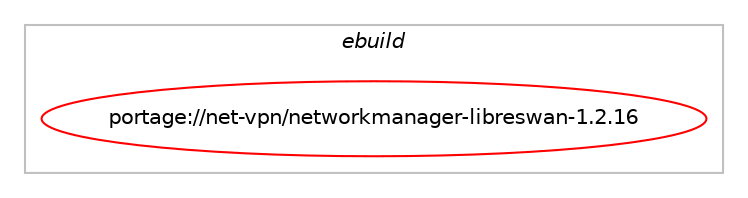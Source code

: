 digraph prolog {

# *************
# Graph options
# *************

newrank=true;
concentrate=true;
compound=true;
graph [rankdir=LR,fontname=Helvetica,fontsize=10,ranksep=1.5];#, ranksep=2.5, nodesep=0.2];
edge  [arrowhead=vee];
node  [fontname=Helvetica,fontsize=10];

# **********
# The ebuild
# **********

subgraph cluster_leftcol {
color=gray;
label=<<i>ebuild</i>>;
id [label="portage://net-vpn/networkmanager-libreswan-1.2.16", color=red, width=4, href="../net-vpn/networkmanager-libreswan-1.2.16.svg"];
}

# ****************
# The dependencies
# ****************

subgraph cluster_midcol {
color=gray;
label=<<i>dependencies</i>>;
subgraph cluster_compile {
fillcolor="#eeeeee";
style=filled;
label=<<i>compile</i>>;
# *** BEGIN UNKNOWN DEPENDENCY TYPE (TODO) ***
# id -> equal(use_conditional_group(positive,gtk,portage://net-vpn/networkmanager-libreswan-1.2.16,[package_dependency(portage://net-vpn/networkmanager-libreswan-1.2.16,install,no,app-crypt,libsecret,none,[,,],[],[]),package_dependency(portage://net-vpn/networkmanager-libreswan-1.2.16,install,no,x11-libs,gtk+,greaterequal,[3.4,,,3.4],[slot(3)],[]),package_dependency(portage://net-vpn/networkmanager-libreswan-1.2.16,install,no,gui-libs,gtk,greaterequal,[4.0,,,4.0],[slot(4)],[]),package_dependency(portage://net-vpn/networkmanager-libreswan-1.2.16,install,no,gnome-extra,nm-applet,greaterequal,[1.2.0,,,1.2.0],[],[])]))
# *** END UNKNOWN DEPENDENCY TYPE (TODO) ***

# *** BEGIN UNKNOWN DEPENDENCY TYPE (TODO) ***
# id -> equal(package_dependency(portage://net-vpn/networkmanager-libreswan-1.2.16,install,no,dev-libs,glib,greaterequal,[2.36,,,2.36],[slot(2)],[]))
# *** END UNKNOWN DEPENDENCY TYPE (TODO) ***

# *** BEGIN UNKNOWN DEPENDENCY TYPE (TODO) ***
# id -> equal(package_dependency(portage://net-vpn/networkmanager-libreswan-1.2.16,install,no,dev-libs,libnl,greaterequal,[3.2.8,,,3.2.8],[slot(3)],[]))
# *** END UNKNOWN DEPENDENCY TYPE (TODO) ***

# *** BEGIN UNKNOWN DEPENDENCY TYPE (TODO) ***
# id -> equal(package_dependency(portage://net-vpn/networkmanager-libreswan-1.2.16,install,no,net-misc,networkmanager,greaterequal,[1.2.0,,,1.2.0],any_same_slot,[]))
# *** END UNKNOWN DEPENDENCY TYPE (TODO) ***

# *** BEGIN UNKNOWN DEPENDENCY TYPE (TODO) ***
# id -> equal(package_dependency(portage://net-vpn/networkmanager-libreswan-1.2.16,install,no,net-vpn,libreswan,none,[,,],[],[]))
# *** END UNKNOWN DEPENDENCY TYPE (TODO) ***

}
subgraph cluster_compileandrun {
fillcolor="#eeeeee";
style=filled;
label=<<i>compile and run</i>>;
}
subgraph cluster_run {
fillcolor="#eeeeee";
style=filled;
label=<<i>run</i>>;
# *** BEGIN UNKNOWN DEPENDENCY TYPE (TODO) ***
# id -> equal(use_conditional_group(positive,gtk,portage://net-vpn/networkmanager-libreswan-1.2.16,[package_dependency(portage://net-vpn/networkmanager-libreswan-1.2.16,run,no,app-crypt,libsecret,none,[,,],[],[]),package_dependency(portage://net-vpn/networkmanager-libreswan-1.2.16,run,no,x11-libs,gtk+,greaterequal,[3.4,,,3.4],[slot(3)],[]),package_dependency(portage://net-vpn/networkmanager-libreswan-1.2.16,run,no,gui-libs,gtk,greaterequal,[4.0,,,4.0],[slot(4)],[]),package_dependency(portage://net-vpn/networkmanager-libreswan-1.2.16,run,no,gnome-extra,nm-applet,greaterequal,[1.2.0,,,1.2.0],[],[])]))
# *** END UNKNOWN DEPENDENCY TYPE (TODO) ***

# *** BEGIN UNKNOWN DEPENDENCY TYPE (TODO) ***
# id -> equal(package_dependency(portage://net-vpn/networkmanager-libreswan-1.2.16,run,no,dev-libs,glib,greaterequal,[2.36,,,2.36],[slot(2)],[]))
# *** END UNKNOWN DEPENDENCY TYPE (TODO) ***

# *** BEGIN UNKNOWN DEPENDENCY TYPE (TODO) ***
# id -> equal(package_dependency(portage://net-vpn/networkmanager-libreswan-1.2.16,run,no,dev-libs,libnl,greaterequal,[3.2.8,,,3.2.8],[slot(3)],[]))
# *** END UNKNOWN DEPENDENCY TYPE (TODO) ***

# *** BEGIN UNKNOWN DEPENDENCY TYPE (TODO) ***
# id -> equal(package_dependency(portage://net-vpn/networkmanager-libreswan-1.2.16,run,no,net-misc,networkmanager,greaterequal,[1.2.0,,,1.2.0],any_same_slot,[]))
# *** END UNKNOWN DEPENDENCY TYPE (TODO) ***

# *** BEGIN UNKNOWN DEPENDENCY TYPE (TODO) ***
# id -> equal(package_dependency(portage://net-vpn/networkmanager-libreswan-1.2.16,run,no,net-vpn,libreswan,none,[,,],[],[]))
# *** END UNKNOWN DEPENDENCY TYPE (TODO) ***

}
}

# **************
# The candidates
# **************

subgraph cluster_choices {
rank=same;
color=gray;
label=<<i>candidates</i>>;

}

}
